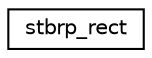 digraph "Graphical Class Hierarchy"
{
  edge [fontname="Helvetica",fontsize="10",labelfontname="Helvetica",labelfontsize="10"];
  node [fontname="Helvetica",fontsize="10",shape=record];
  rankdir="LR";
  Node0 [label="stbrp_rect",height=0.2,width=0.4,color="black", fillcolor="white", style="filled",URL="$structstbrp__rect.html"];
}
